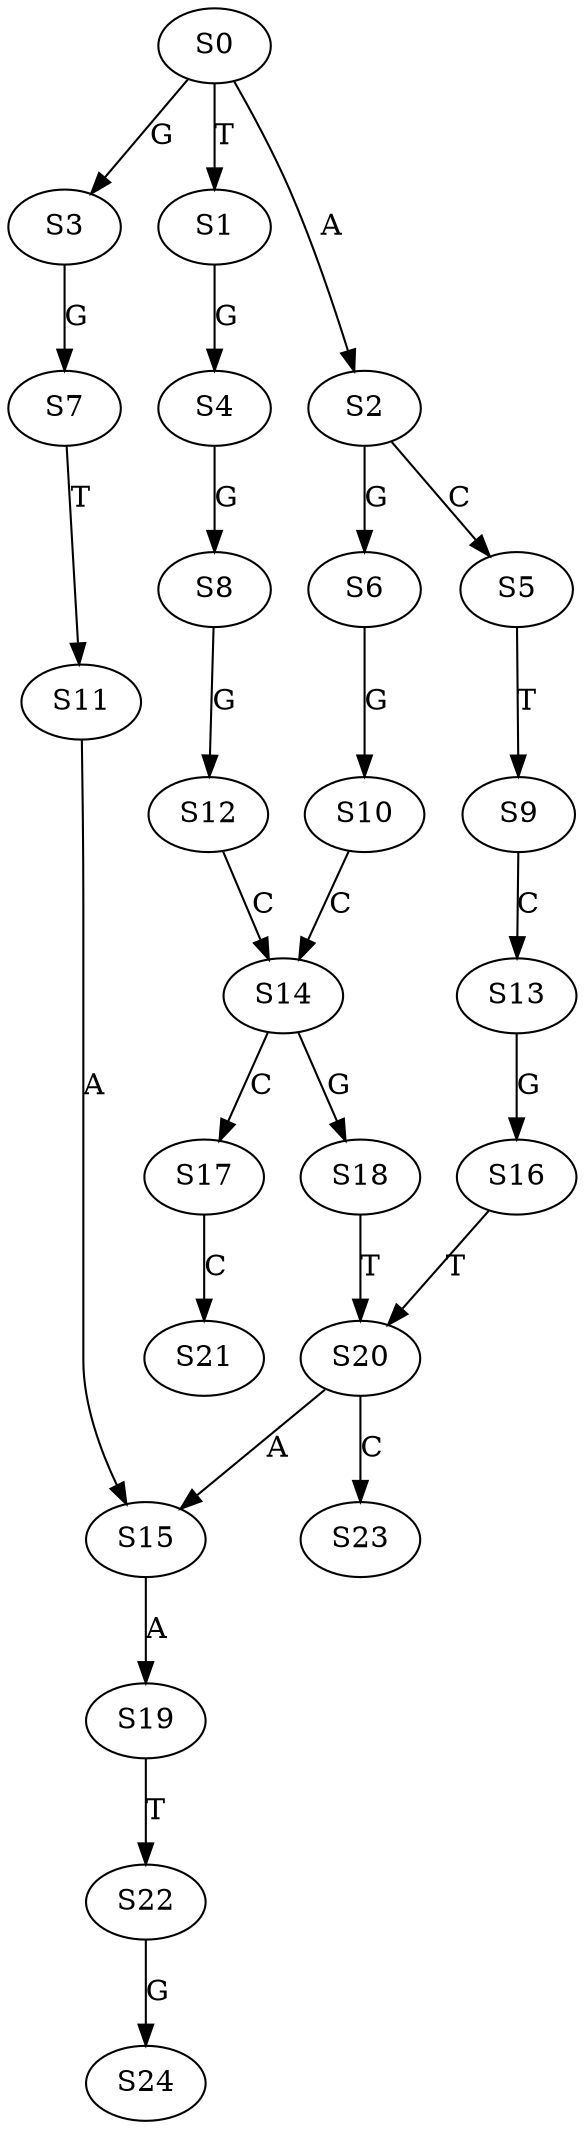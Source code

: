 strict digraph  {
	S0 -> S1 [ label = T ];
	S0 -> S2 [ label = A ];
	S0 -> S3 [ label = G ];
	S1 -> S4 [ label = G ];
	S2 -> S5 [ label = C ];
	S2 -> S6 [ label = G ];
	S3 -> S7 [ label = G ];
	S4 -> S8 [ label = G ];
	S5 -> S9 [ label = T ];
	S6 -> S10 [ label = G ];
	S7 -> S11 [ label = T ];
	S8 -> S12 [ label = G ];
	S9 -> S13 [ label = C ];
	S10 -> S14 [ label = C ];
	S11 -> S15 [ label = A ];
	S12 -> S14 [ label = C ];
	S13 -> S16 [ label = G ];
	S14 -> S17 [ label = C ];
	S14 -> S18 [ label = G ];
	S15 -> S19 [ label = A ];
	S16 -> S20 [ label = T ];
	S17 -> S21 [ label = C ];
	S18 -> S20 [ label = T ];
	S19 -> S22 [ label = T ];
	S20 -> S15 [ label = A ];
	S20 -> S23 [ label = C ];
	S22 -> S24 [ label = G ];
}
